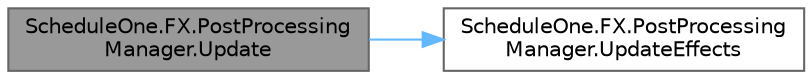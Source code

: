 digraph "ScheduleOne.FX.PostProcessingManager.Update"
{
 // LATEX_PDF_SIZE
  bgcolor="transparent";
  edge [fontname=Helvetica,fontsize=10,labelfontname=Helvetica,labelfontsize=10];
  node [fontname=Helvetica,fontsize=10,shape=box,height=0.2,width=0.4];
  rankdir="LR";
  Node1 [id="Node000001",label="ScheduleOne.FX.PostProcessing\lManager.Update",height=0.2,width=0.4,color="gray40", fillcolor="grey60", style="filled", fontcolor="black",tooltip=" "];
  Node1 -> Node2 [id="edge1_Node000001_Node000002",color="steelblue1",style="solid",tooltip=" "];
  Node2 [id="Node000002",label="ScheduleOne.FX.PostProcessing\lManager.UpdateEffects",height=0.2,width=0.4,color="grey40", fillcolor="white", style="filled",URL="$class_schedule_one_1_1_f_x_1_1_post_processing_manager.html#a314e1a3a0bb77d791afcf3c88e66c808",tooltip=" "];
}
